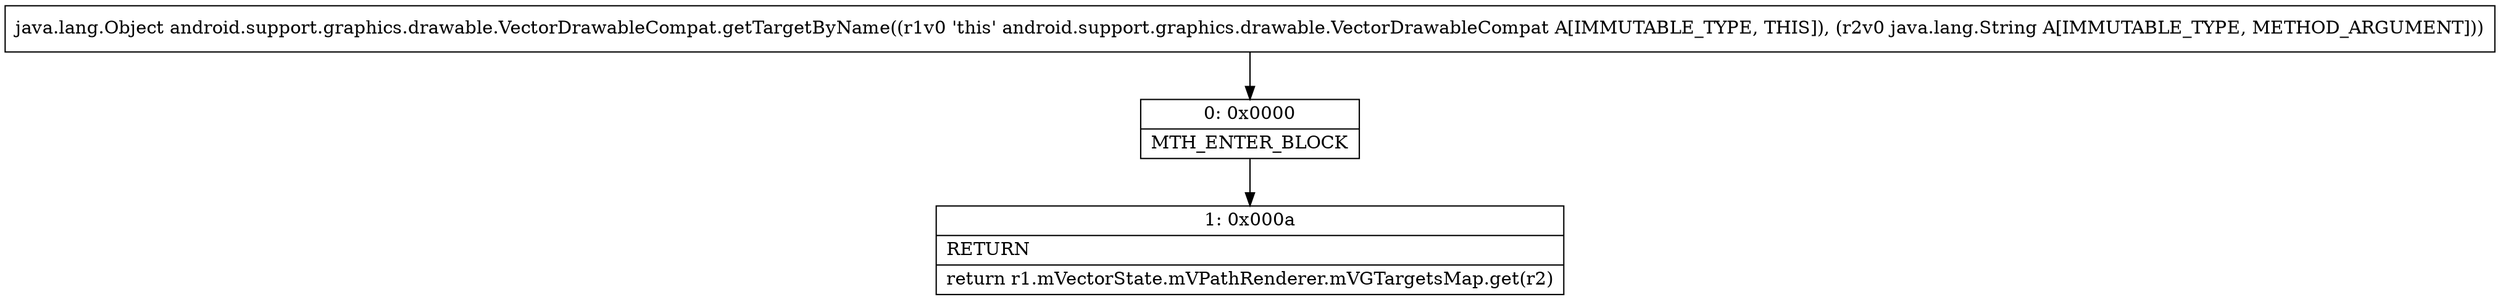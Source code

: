 digraph "CFG forandroid.support.graphics.drawable.VectorDrawableCompat.getTargetByName(Ljava\/lang\/String;)Ljava\/lang\/Object;" {
Node_0 [shape=record,label="{0\:\ 0x0000|MTH_ENTER_BLOCK\l}"];
Node_1 [shape=record,label="{1\:\ 0x000a|RETURN\l|return r1.mVectorState.mVPathRenderer.mVGTargetsMap.get(r2)\l}"];
MethodNode[shape=record,label="{java.lang.Object android.support.graphics.drawable.VectorDrawableCompat.getTargetByName((r1v0 'this' android.support.graphics.drawable.VectorDrawableCompat A[IMMUTABLE_TYPE, THIS]), (r2v0 java.lang.String A[IMMUTABLE_TYPE, METHOD_ARGUMENT])) }"];
MethodNode -> Node_0;
Node_0 -> Node_1;
}

